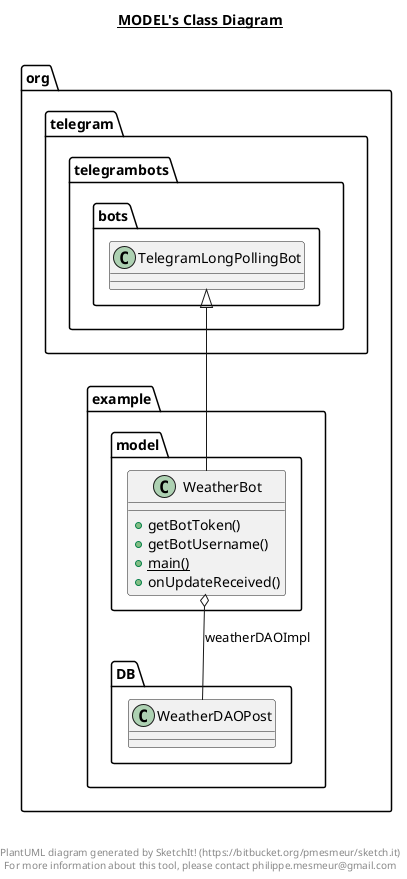 @startuml

title __MODEL's Class Diagram__\n

  namespace org.example.model {
    class org.example.model.WeatherBot {
        + getBotToken()
        + getBotUsername()
        {static} + main()
        + onUpdateReceived()
    }
  }
  

  org.example.model.WeatherBot -up-|> org.telegram.telegrambots.bots.TelegramLongPollingBot
  org.example.model.WeatherBot o-- org.example.DB.WeatherDAOPost : weatherDAOImpl


right footer


PlantUML diagram generated by SketchIt! (https://bitbucket.org/pmesmeur/sketch.it)
For more information about this tool, please contact philippe.mesmeur@gmail.com
endfooter

@enduml
